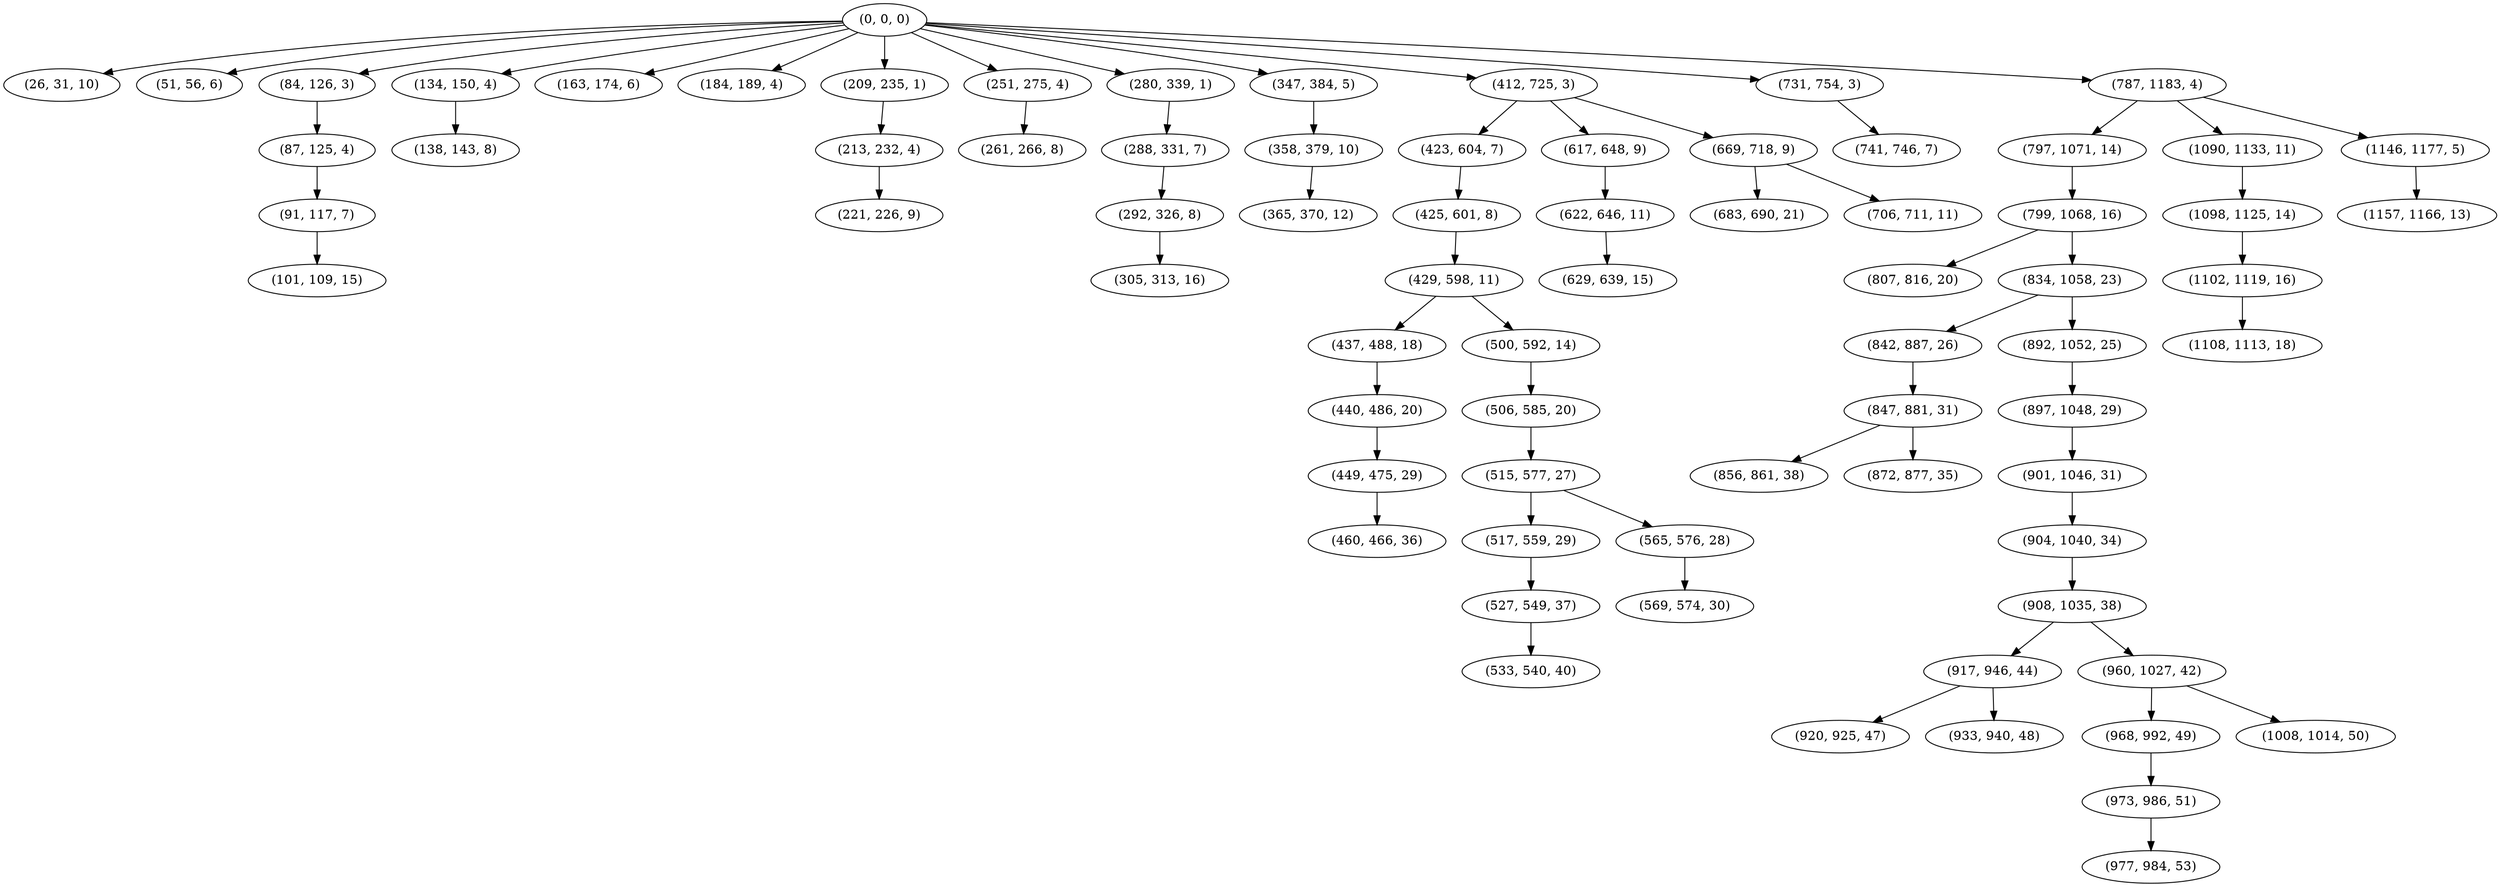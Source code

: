 digraph tree {
    "(0, 0, 0)";
    "(26, 31, 10)";
    "(51, 56, 6)";
    "(84, 126, 3)";
    "(87, 125, 4)";
    "(91, 117, 7)";
    "(101, 109, 15)";
    "(134, 150, 4)";
    "(138, 143, 8)";
    "(163, 174, 6)";
    "(184, 189, 4)";
    "(209, 235, 1)";
    "(213, 232, 4)";
    "(221, 226, 9)";
    "(251, 275, 4)";
    "(261, 266, 8)";
    "(280, 339, 1)";
    "(288, 331, 7)";
    "(292, 326, 8)";
    "(305, 313, 16)";
    "(347, 384, 5)";
    "(358, 379, 10)";
    "(365, 370, 12)";
    "(412, 725, 3)";
    "(423, 604, 7)";
    "(425, 601, 8)";
    "(429, 598, 11)";
    "(437, 488, 18)";
    "(440, 486, 20)";
    "(449, 475, 29)";
    "(460, 466, 36)";
    "(500, 592, 14)";
    "(506, 585, 20)";
    "(515, 577, 27)";
    "(517, 559, 29)";
    "(527, 549, 37)";
    "(533, 540, 40)";
    "(565, 576, 28)";
    "(569, 574, 30)";
    "(617, 648, 9)";
    "(622, 646, 11)";
    "(629, 639, 15)";
    "(669, 718, 9)";
    "(683, 690, 21)";
    "(706, 711, 11)";
    "(731, 754, 3)";
    "(741, 746, 7)";
    "(787, 1183, 4)";
    "(797, 1071, 14)";
    "(799, 1068, 16)";
    "(807, 816, 20)";
    "(834, 1058, 23)";
    "(842, 887, 26)";
    "(847, 881, 31)";
    "(856, 861, 38)";
    "(872, 877, 35)";
    "(892, 1052, 25)";
    "(897, 1048, 29)";
    "(901, 1046, 31)";
    "(904, 1040, 34)";
    "(908, 1035, 38)";
    "(917, 946, 44)";
    "(920, 925, 47)";
    "(933, 940, 48)";
    "(960, 1027, 42)";
    "(968, 992, 49)";
    "(973, 986, 51)";
    "(977, 984, 53)";
    "(1008, 1014, 50)";
    "(1090, 1133, 11)";
    "(1098, 1125, 14)";
    "(1102, 1119, 16)";
    "(1108, 1113, 18)";
    "(1146, 1177, 5)";
    "(1157, 1166, 13)";
    "(0, 0, 0)" -> "(26, 31, 10)";
    "(0, 0, 0)" -> "(51, 56, 6)";
    "(0, 0, 0)" -> "(84, 126, 3)";
    "(0, 0, 0)" -> "(134, 150, 4)";
    "(0, 0, 0)" -> "(163, 174, 6)";
    "(0, 0, 0)" -> "(184, 189, 4)";
    "(0, 0, 0)" -> "(209, 235, 1)";
    "(0, 0, 0)" -> "(251, 275, 4)";
    "(0, 0, 0)" -> "(280, 339, 1)";
    "(0, 0, 0)" -> "(347, 384, 5)";
    "(0, 0, 0)" -> "(412, 725, 3)";
    "(0, 0, 0)" -> "(731, 754, 3)";
    "(0, 0, 0)" -> "(787, 1183, 4)";
    "(84, 126, 3)" -> "(87, 125, 4)";
    "(87, 125, 4)" -> "(91, 117, 7)";
    "(91, 117, 7)" -> "(101, 109, 15)";
    "(134, 150, 4)" -> "(138, 143, 8)";
    "(209, 235, 1)" -> "(213, 232, 4)";
    "(213, 232, 4)" -> "(221, 226, 9)";
    "(251, 275, 4)" -> "(261, 266, 8)";
    "(280, 339, 1)" -> "(288, 331, 7)";
    "(288, 331, 7)" -> "(292, 326, 8)";
    "(292, 326, 8)" -> "(305, 313, 16)";
    "(347, 384, 5)" -> "(358, 379, 10)";
    "(358, 379, 10)" -> "(365, 370, 12)";
    "(412, 725, 3)" -> "(423, 604, 7)";
    "(412, 725, 3)" -> "(617, 648, 9)";
    "(412, 725, 3)" -> "(669, 718, 9)";
    "(423, 604, 7)" -> "(425, 601, 8)";
    "(425, 601, 8)" -> "(429, 598, 11)";
    "(429, 598, 11)" -> "(437, 488, 18)";
    "(429, 598, 11)" -> "(500, 592, 14)";
    "(437, 488, 18)" -> "(440, 486, 20)";
    "(440, 486, 20)" -> "(449, 475, 29)";
    "(449, 475, 29)" -> "(460, 466, 36)";
    "(500, 592, 14)" -> "(506, 585, 20)";
    "(506, 585, 20)" -> "(515, 577, 27)";
    "(515, 577, 27)" -> "(517, 559, 29)";
    "(515, 577, 27)" -> "(565, 576, 28)";
    "(517, 559, 29)" -> "(527, 549, 37)";
    "(527, 549, 37)" -> "(533, 540, 40)";
    "(565, 576, 28)" -> "(569, 574, 30)";
    "(617, 648, 9)" -> "(622, 646, 11)";
    "(622, 646, 11)" -> "(629, 639, 15)";
    "(669, 718, 9)" -> "(683, 690, 21)";
    "(669, 718, 9)" -> "(706, 711, 11)";
    "(731, 754, 3)" -> "(741, 746, 7)";
    "(787, 1183, 4)" -> "(797, 1071, 14)";
    "(787, 1183, 4)" -> "(1090, 1133, 11)";
    "(787, 1183, 4)" -> "(1146, 1177, 5)";
    "(797, 1071, 14)" -> "(799, 1068, 16)";
    "(799, 1068, 16)" -> "(807, 816, 20)";
    "(799, 1068, 16)" -> "(834, 1058, 23)";
    "(834, 1058, 23)" -> "(842, 887, 26)";
    "(834, 1058, 23)" -> "(892, 1052, 25)";
    "(842, 887, 26)" -> "(847, 881, 31)";
    "(847, 881, 31)" -> "(856, 861, 38)";
    "(847, 881, 31)" -> "(872, 877, 35)";
    "(892, 1052, 25)" -> "(897, 1048, 29)";
    "(897, 1048, 29)" -> "(901, 1046, 31)";
    "(901, 1046, 31)" -> "(904, 1040, 34)";
    "(904, 1040, 34)" -> "(908, 1035, 38)";
    "(908, 1035, 38)" -> "(917, 946, 44)";
    "(908, 1035, 38)" -> "(960, 1027, 42)";
    "(917, 946, 44)" -> "(920, 925, 47)";
    "(917, 946, 44)" -> "(933, 940, 48)";
    "(960, 1027, 42)" -> "(968, 992, 49)";
    "(960, 1027, 42)" -> "(1008, 1014, 50)";
    "(968, 992, 49)" -> "(973, 986, 51)";
    "(973, 986, 51)" -> "(977, 984, 53)";
    "(1090, 1133, 11)" -> "(1098, 1125, 14)";
    "(1098, 1125, 14)" -> "(1102, 1119, 16)";
    "(1102, 1119, 16)" -> "(1108, 1113, 18)";
    "(1146, 1177, 5)" -> "(1157, 1166, 13)";
}
